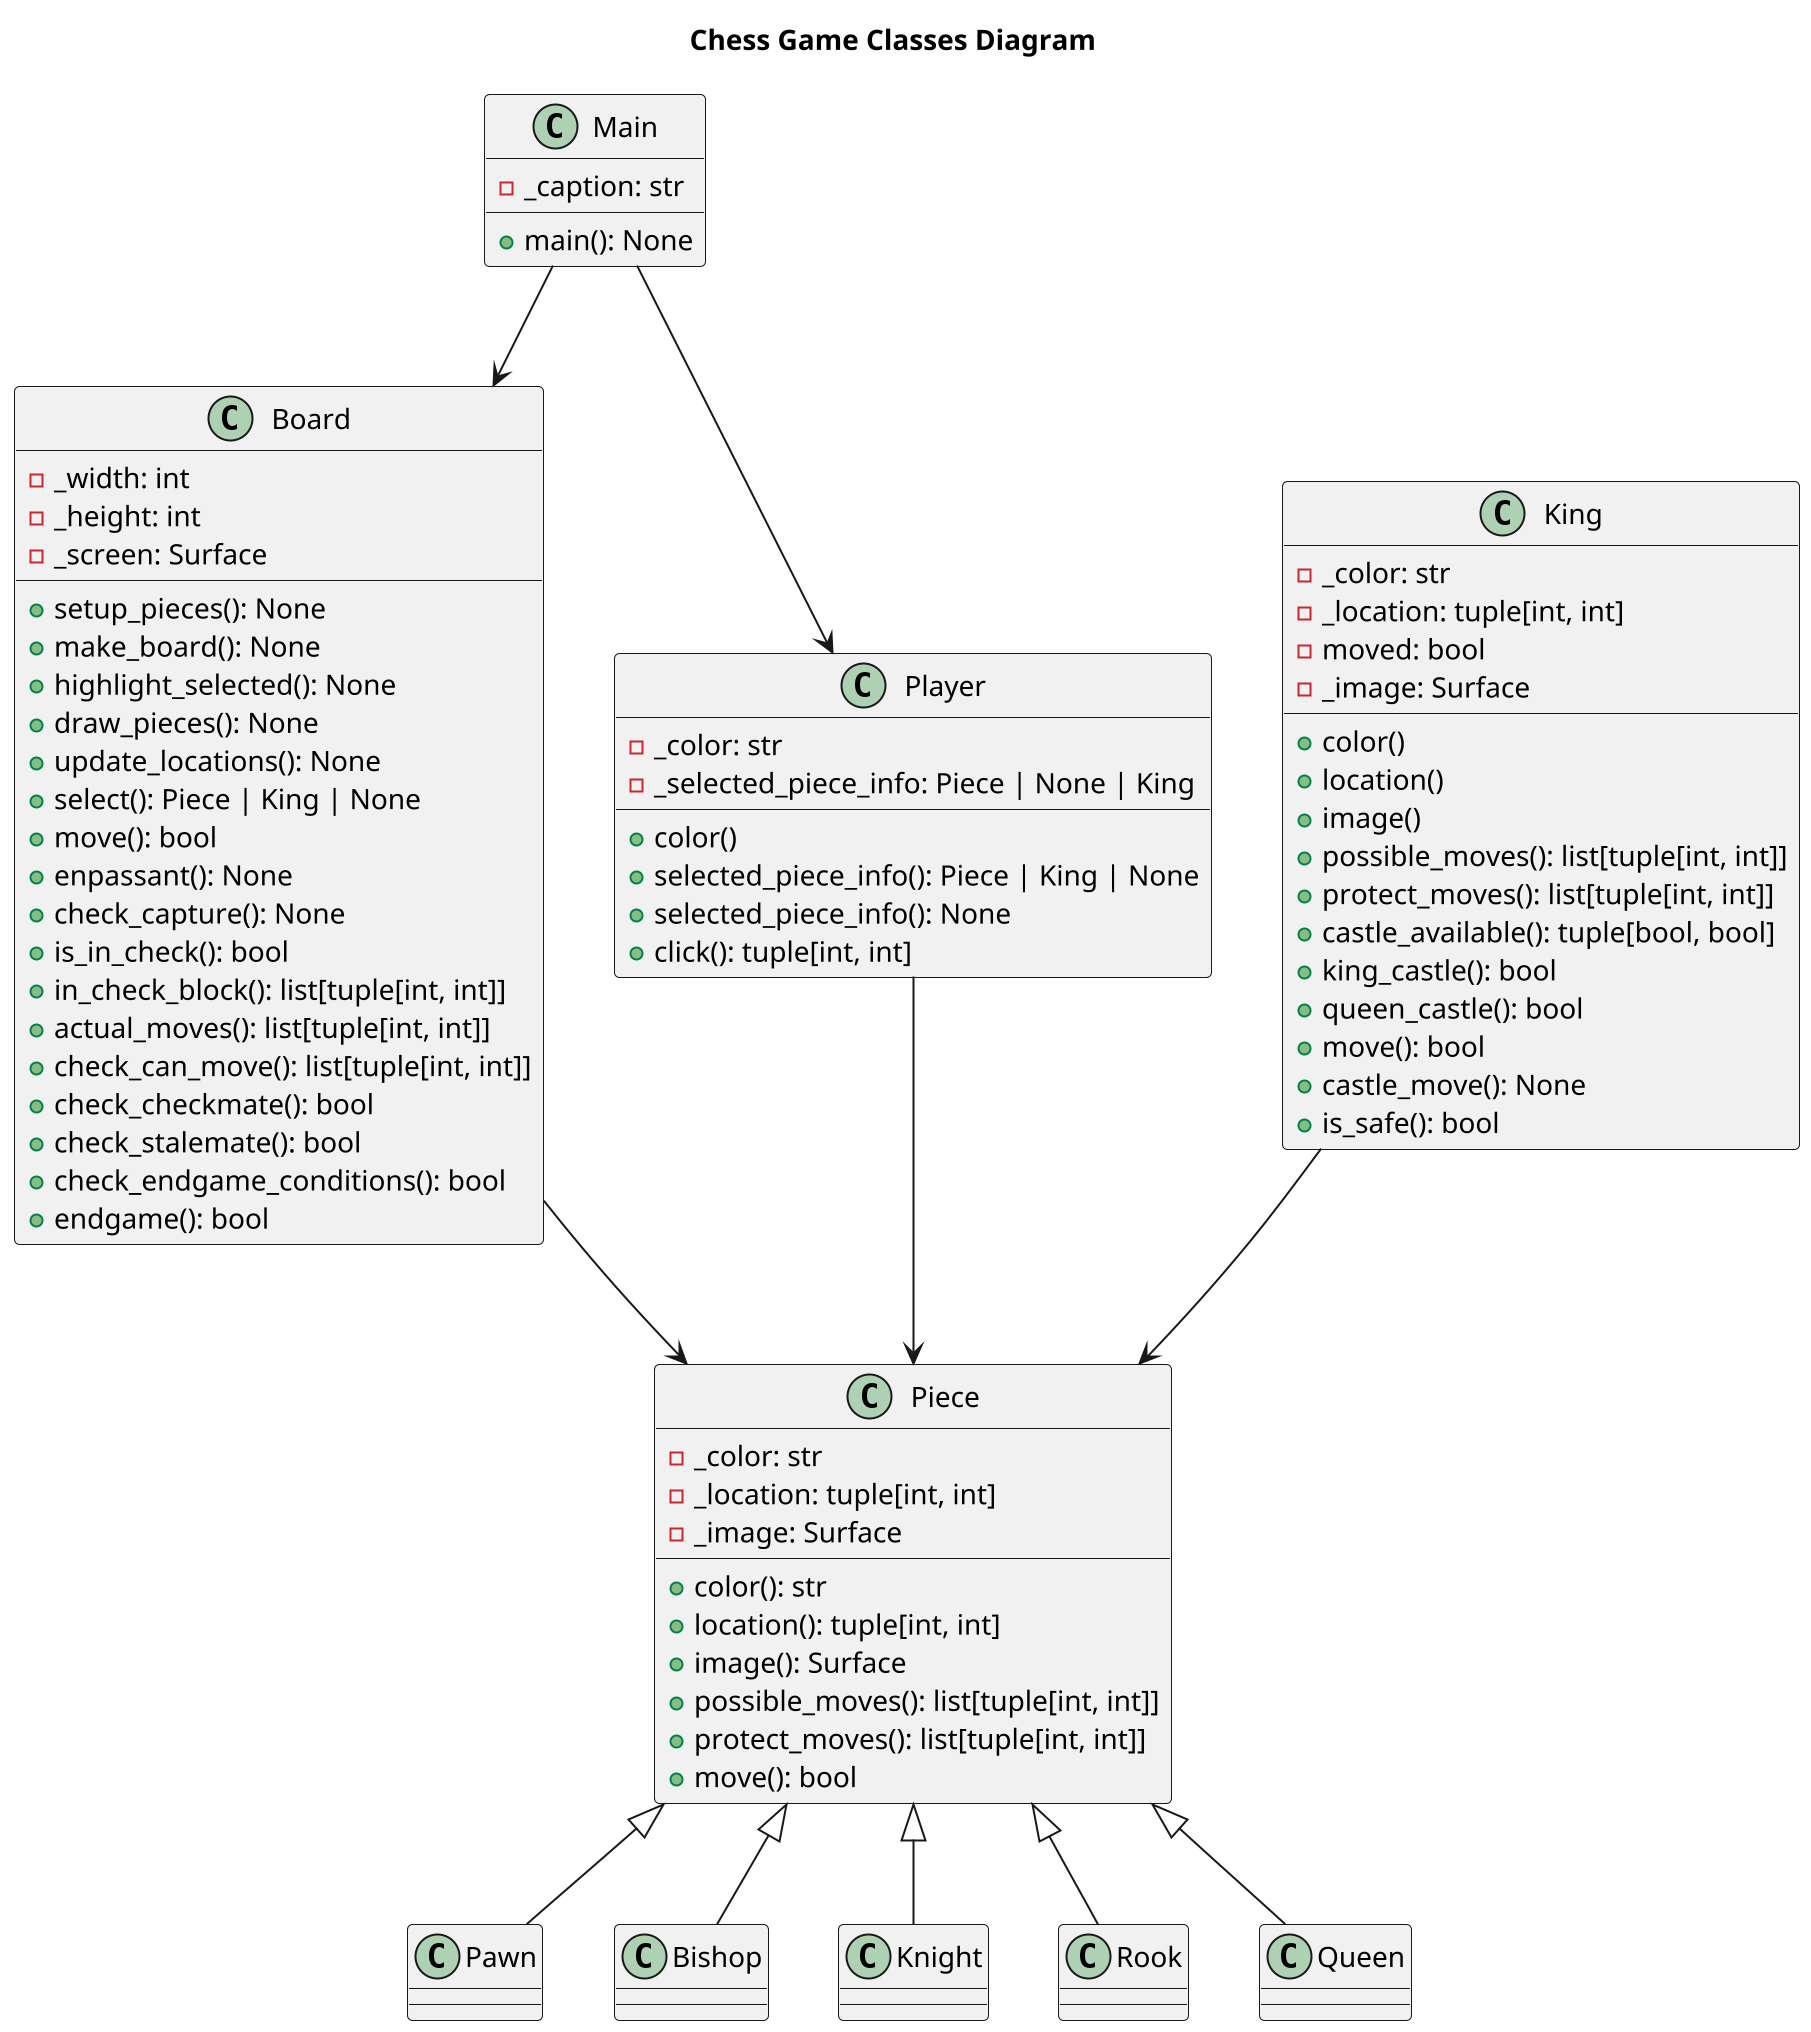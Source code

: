 @startuml Chess Game Classes Diagram
scale 2
title "Chess Game Classes Diagram"
class Main {
    - _caption: str
    + main(): None
}

class Board {
    - _width: int
    - _height: int
    - _screen: Surface
    + setup_pieces(): None
    + make_board(): None
    + highlight_selected(): None
    + draw_pieces(): None
    + update_locations(): None
    + select(): Piece | King | None
    + move(): bool
    + enpassant(): None
    + check_capture(): None
    + is_in_check(): bool
    + in_check_block(): list[tuple[int, int]]
    + actual_moves(): list[tuple[int, int]]
    + check_can_move(): list[tuple[int, int]]
    + check_checkmate(): bool
    + check_stalemate(): bool
    + check_endgame_conditions(): bool
    + endgame(): bool
}

class Piece {
    - _color: str
    - _location: tuple[int, int]
    - _image: Surface
    + color(): str
    + location(): tuple[int, int]
    + image(): Surface
    + possible_moves(): list[tuple[int, int]]
    + protect_moves(): list[tuple[int, int]]
    + move(): bool
}

class Pawn
class Bishop
class Knight
class Rook
class Queen

class King {
    - _color: str
    - _location: tuple[int, int]
    - moved: bool
    - _image: Surface
    + color()
    + location()
    + image()
    + possible_moves(): list[tuple[int, int]]
    + protect_moves(): list[tuple[int, int]]
    + castle_available(): tuple[bool, bool]
    + king_castle(): bool
    + queen_castle(): bool
    + move(): bool
    + castle_move(): None
    + is_safe(): bool
}

class Player {
    - _color: str
    - _selected_piece_info: Piece | None | King
    + color()
    + selected_piece_info(): Piece | King | None
    + selected_piece_info(): None
    + click(): tuple[int, int]
}

Main --> Board
Main --> Player

Board --> Piece
Player --> Piece

King --> Piece
Piece <|-- Pawn
Piece <|-- Bishop
Piece <|-- Knight
Piece <|-- Rook
Piece <|-- Queen

@enduml